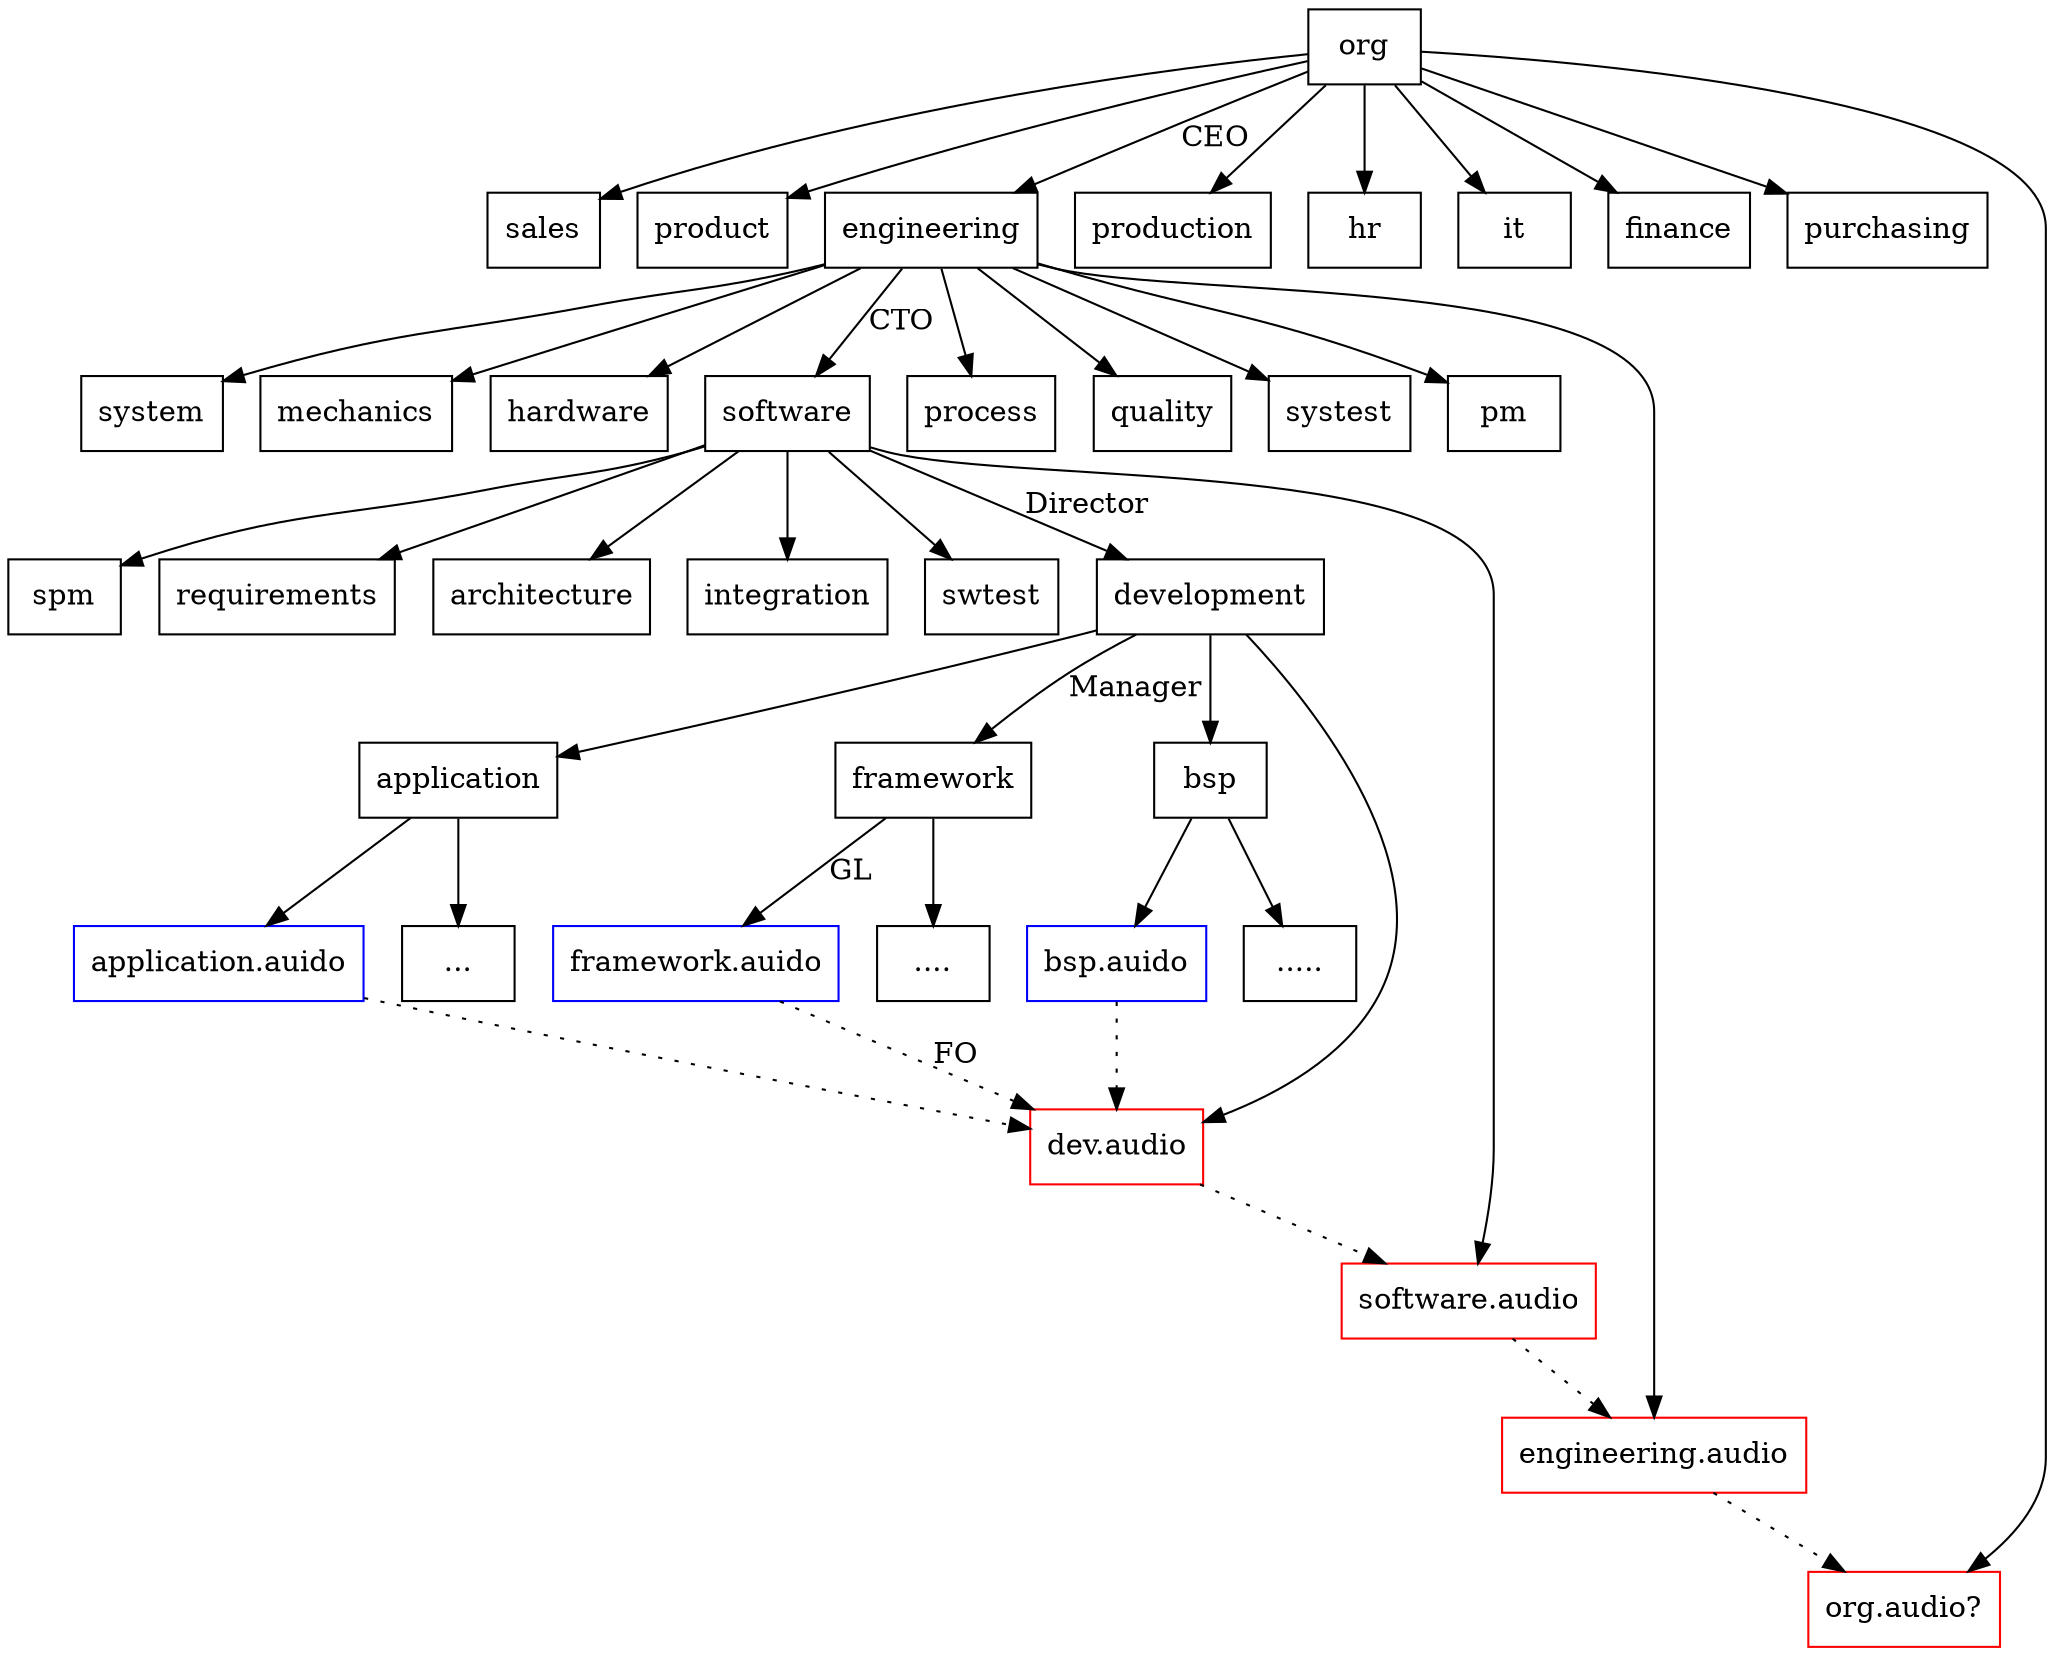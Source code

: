 digraph structs {

node [shape = record];
 
org -> sales
org -> product
org -> engineering [label="CEO"]
org -> production
org -> hr
org -> it
org -> finance
org -> purchasing

engineering -> system
engineering -> mechanics
engineering -> hardware
engineering -> software [label="CTO"]
engineering -> process
engineering -> quality
engineering -> systest
engineering -> pm

software -> spm
software -> requirements
software -> architecture
software -> integration
software -> swtest
software -> development [label="Director"]

development -> application
development -> framework [label="Manager"]
development -> bsp 

"framework.auido"[color=blue]
framework -> "framework.auido"  [label="GL"]
framework -> "...."

"bsp.auido"[color=blue]
bsp -> "bsp.auido"
bsp -> "....."

"application.auido"[color=blue]
application -> "application.auido"
application -> "..."

"dev.audio" [color=red]
"application.auido" -> "dev.audio" [style=dotted]
"framework.auido" -> "dev.audio" [style=dotted, label="FO"]
"bsp.auido" -> "dev.audio" [style=dotted]
development -> "dev.audio"

"software.audio" [color=red]
software -> "software.audio"
"dev.audio" -> "software.audio" [style=dotted]

"engineering.audio" [color=red]
"software.audio" -> "engineering.audio" [style=dotted]
"engineering" -> "engineering.audio"

"org.audio?" [color=red]
"engineering.audio" -> "org.audio?" [style=dotted]
"org" -> "org.audio?"

}


